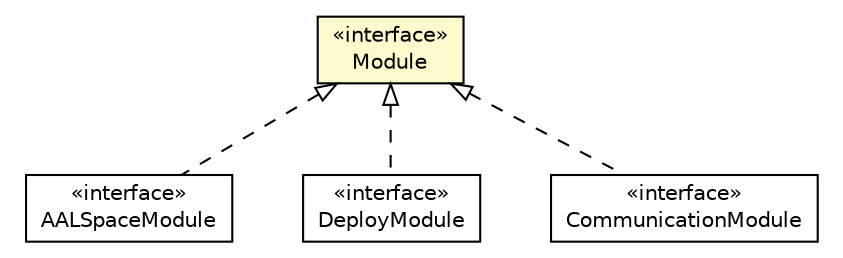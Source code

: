 #!/usr/local/bin/dot
#
# Class diagram 
# Generated by UMLGraph version R5_6-24-gf6e263 (http://www.umlgraph.org/)
#

digraph G {
	edge [fontname="Helvetica",fontsize=10,labelfontname="Helvetica",labelfontsize=10];
	node [fontname="Helvetica",fontsize=10,shape=plaintext];
	nodesep=0.25;
	ranksep=0.5;
	// org.universAAL.middleware.modules.AALSpaceModule
	c5794199 [label=<<table title="org.universAAL.middleware.modules.AALSpaceModule" border="0" cellborder="1" cellspacing="0" cellpadding="2" port="p" href="./AALSpaceModule.html">
		<tr><td><table border="0" cellspacing="0" cellpadding="1">
<tr><td align="center" balign="center"> &#171;interface&#187; </td></tr>
<tr><td align="center" balign="center"> AALSpaceModule </td></tr>
		</table></td></tr>
		</table>>, URL="./AALSpaceModule.html", fontname="Helvetica", fontcolor="black", fontsize=10.0];
	// org.universAAL.middleware.modules.DeployModule
	c5794200 [label=<<table title="org.universAAL.middleware.modules.DeployModule" border="0" cellborder="1" cellspacing="0" cellpadding="2" port="p" href="./DeployModule.html">
		<tr><td><table border="0" cellspacing="0" cellpadding="1">
<tr><td align="center" balign="center"> &#171;interface&#187; </td></tr>
<tr><td align="center" balign="center"> DeployModule </td></tr>
		</table></td></tr>
		</table>>, URL="./DeployModule.html", fontname="Helvetica", fontcolor="black", fontsize=10.0];
	// org.universAAL.middleware.modules.CommunicationModule
	c5794201 [label=<<table title="org.universAAL.middleware.modules.CommunicationModule" border="0" cellborder="1" cellspacing="0" cellpadding="2" port="p" href="./CommunicationModule.html">
		<tr><td><table border="0" cellspacing="0" cellpadding="1">
<tr><td align="center" balign="center"> &#171;interface&#187; </td></tr>
<tr><td align="center" balign="center"> CommunicationModule </td></tr>
		</table></td></tr>
		</table>>, URL="./CommunicationModule.html", fontname="Helvetica", fontcolor="black", fontsize=10.0];
	// org.universAAL.middleware.modules.Module
	c5794203 [label=<<table title="org.universAAL.middleware.modules.Module" border="0" cellborder="1" cellspacing="0" cellpadding="2" port="p" bgcolor="lemonChiffon" href="./Module.html">
		<tr><td><table border="0" cellspacing="0" cellpadding="1">
<tr><td align="center" balign="center"> &#171;interface&#187; </td></tr>
<tr><td align="center" balign="center"> Module </td></tr>
		</table></td></tr>
		</table>>, URL="./Module.html", fontname="Helvetica", fontcolor="black", fontsize=10.0];
	//org.universAAL.middleware.modules.AALSpaceModule implements org.universAAL.middleware.modules.Module
	c5794203:p -> c5794199:p [dir=back,arrowtail=empty,style=dashed];
	//org.universAAL.middleware.modules.DeployModule implements org.universAAL.middleware.modules.Module
	c5794203:p -> c5794200:p [dir=back,arrowtail=empty,style=dashed];
	//org.universAAL.middleware.modules.CommunicationModule implements org.universAAL.middleware.modules.Module
	c5794203:p -> c5794201:p [dir=back,arrowtail=empty,style=dashed];
}

